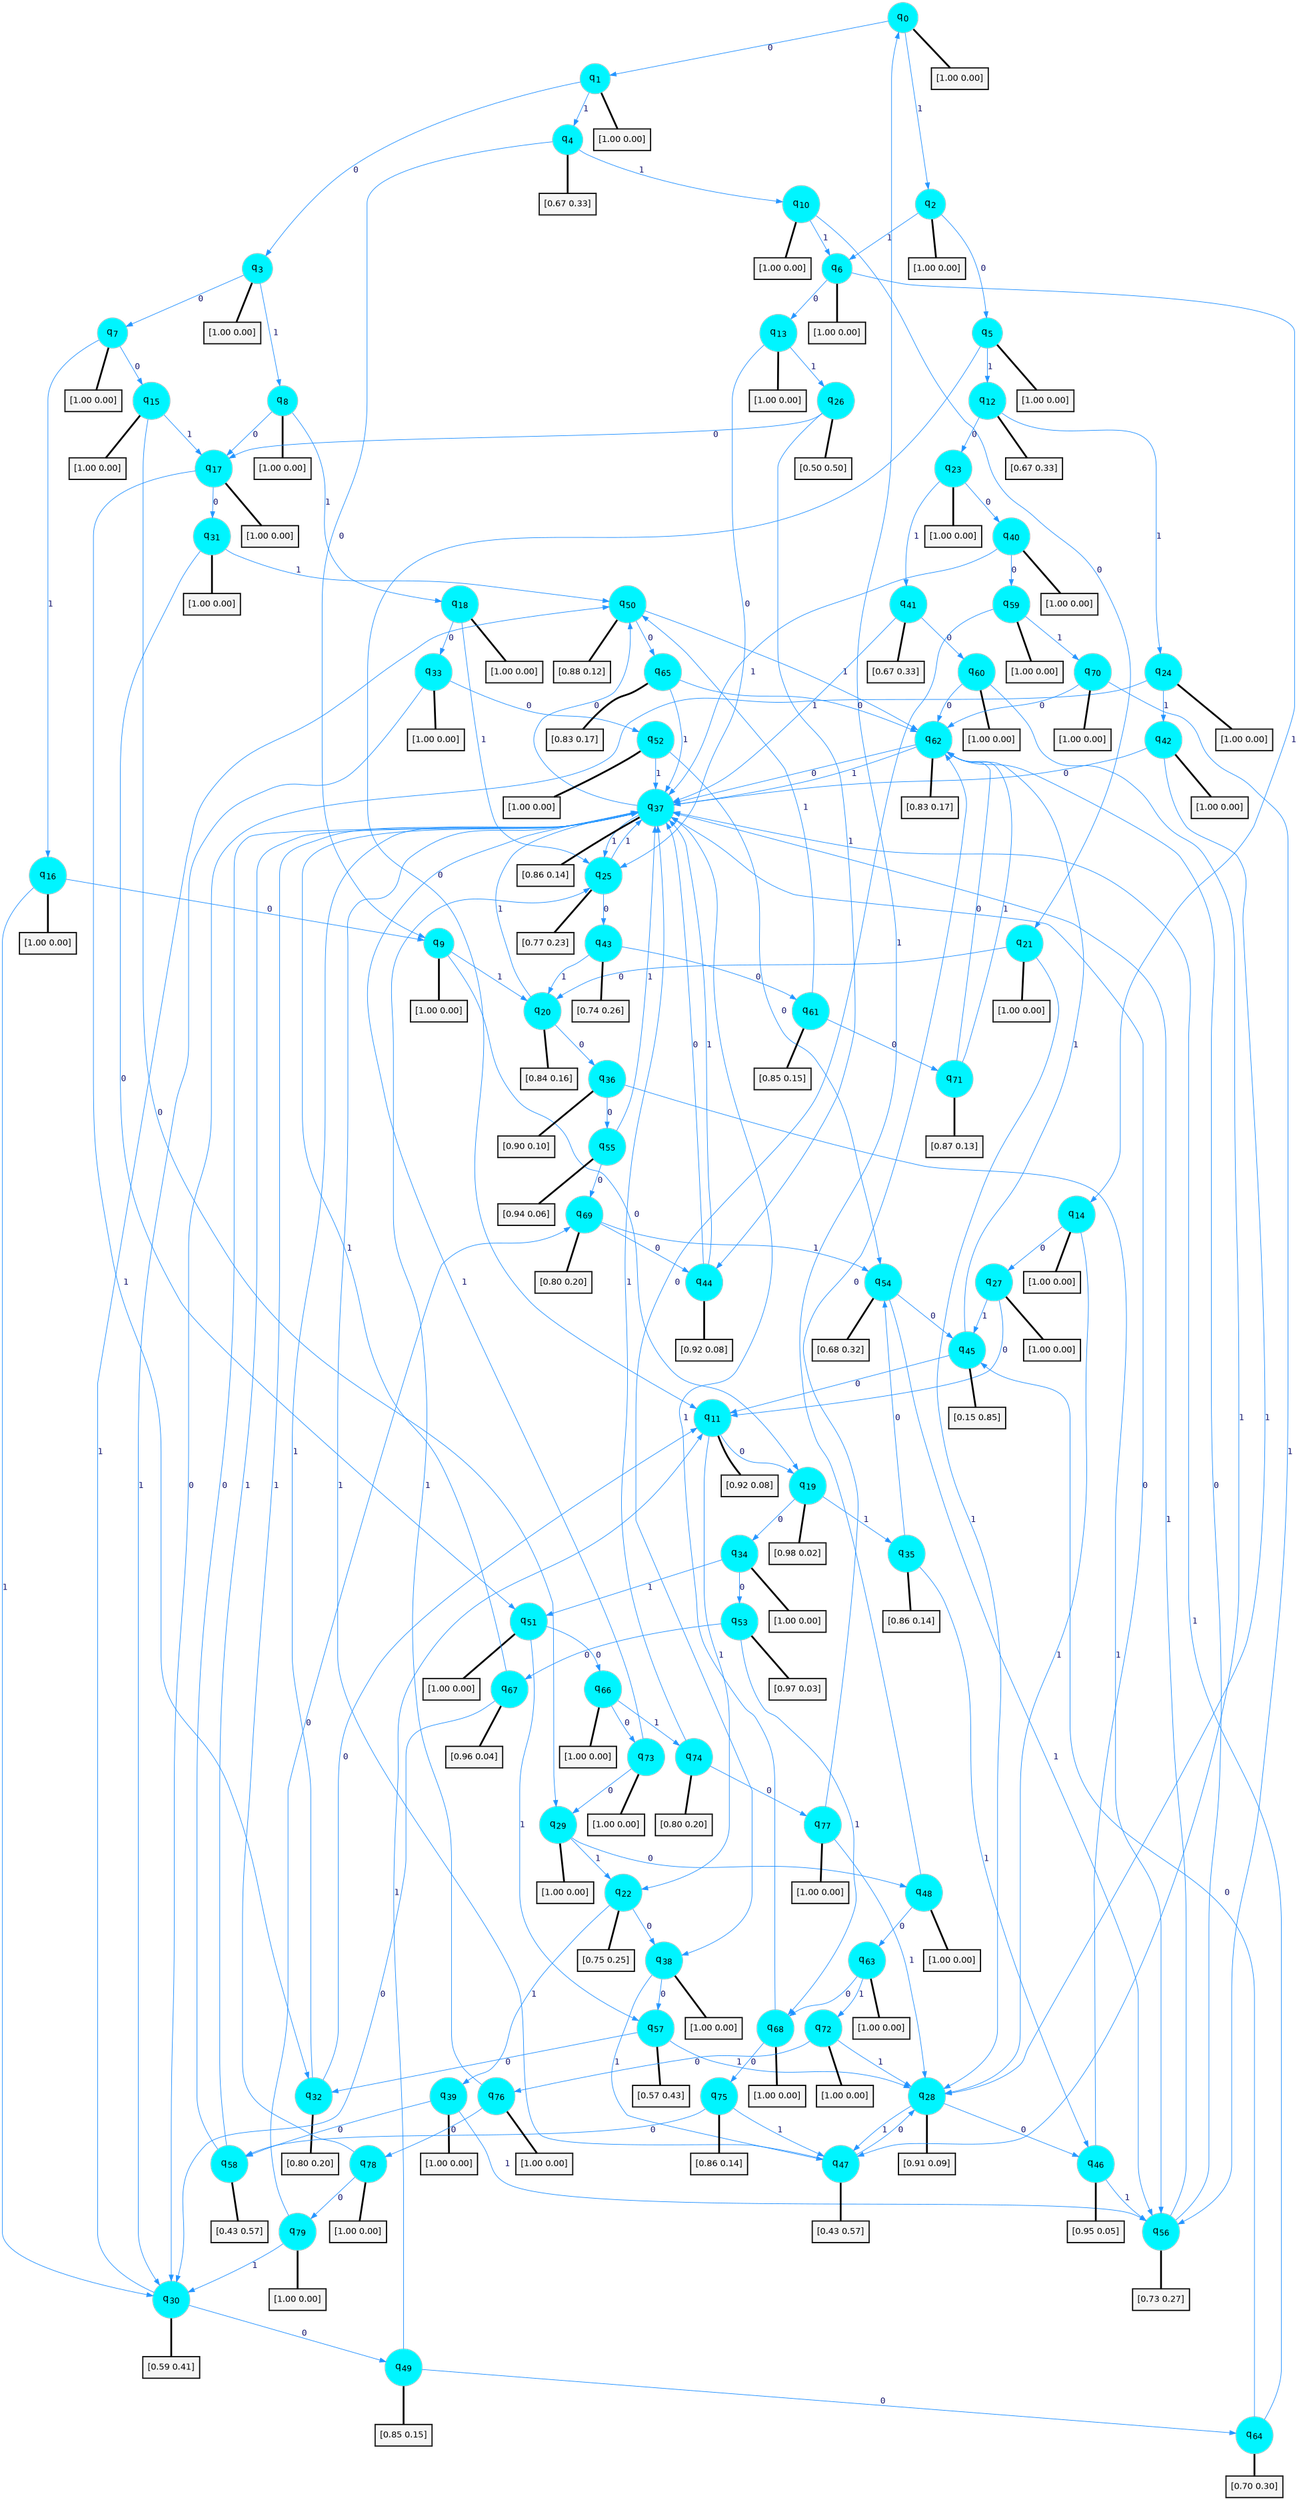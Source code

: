 digraph G {
graph [
bgcolor=transparent, dpi=300, rankdir=TD, size="40,25"];
node [
color=gray, fillcolor=turquoise1, fontcolor=black, fontname=Helvetica, fontsize=16, fontweight=bold, shape=circle, style=filled];
edge [
arrowsize=1, color=dodgerblue1, fontcolor=midnightblue, fontname=courier, fontweight=bold, penwidth=1, style=solid, weight=20];
0[label=<q<SUB>0</SUB>>];
1[label=<q<SUB>1</SUB>>];
2[label=<q<SUB>2</SUB>>];
3[label=<q<SUB>3</SUB>>];
4[label=<q<SUB>4</SUB>>];
5[label=<q<SUB>5</SUB>>];
6[label=<q<SUB>6</SUB>>];
7[label=<q<SUB>7</SUB>>];
8[label=<q<SUB>8</SUB>>];
9[label=<q<SUB>9</SUB>>];
10[label=<q<SUB>10</SUB>>];
11[label=<q<SUB>11</SUB>>];
12[label=<q<SUB>12</SUB>>];
13[label=<q<SUB>13</SUB>>];
14[label=<q<SUB>14</SUB>>];
15[label=<q<SUB>15</SUB>>];
16[label=<q<SUB>16</SUB>>];
17[label=<q<SUB>17</SUB>>];
18[label=<q<SUB>18</SUB>>];
19[label=<q<SUB>19</SUB>>];
20[label=<q<SUB>20</SUB>>];
21[label=<q<SUB>21</SUB>>];
22[label=<q<SUB>22</SUB>>];
23[label=<q<SUB>23</SUB>>];
24[label=<q<SUB>24</SUB>>];
25[label=<q<SUB>25</SUB>>];
26[label=<q<SUB>26</SUB>>];
27[label=<q<SUB>27</SUB>>];
28[label=<q<SUB>28</SUB>>];
29[label=<q<SUB>29</SUB>>];
30[label=<q<SUB>30</SUB>>];
31[label=<q<SUB>31</SUB>>];
32[label=<q<SUB>32</SUB>>];
33[label=<q<SUB>33</SUB>>];
34[label=<q<SUB>34</SUB>>];
35[label=<q<SUB>35</SUB>>];
36[label=<q<SUB>36</SUB>>];
37[label=<q<SUB>37</SUB>>];
38[label=<q<SUB>38</SUB>>];
39[label=<q<SUB>39</SUB>>];
40[label=<q<SUB>40</SUB>>];
41[label=<q<SUB>41</SUB>>];
42[label=<q<SUB>42</SUB>>];
43[label=<q<SUB>43</SUB>>];
44[label=<q<SUB>44</SUB>>];
45[label=<q<SUB>45</SUB>>];
46[label=<q<SUB>46</SUB>>];
47[label=<q<SUB>47</SUB>>];
48[label=<q<SUB>48</SUB>>];
49[label=<q<SUB>49</SUB>>];
50[label=<q<SUB>50</SUB>>];
51[label=<q<SUB>51</SUB>>];
52[label=<q<SUB>52</SUB>>];
53[label=<q<SUB>53</SUB>>];
54[label=<q<SUB>54</SUB>>];
55[label=<q<SUB>55</SUB>>];
56[label=<q<SUB>56</SUB>>];
57[label=<q<SUB>57</SUB>>];
58[label=<q<SUB>58</SUB>>];
59[label=<q<SUB>59</SUB>>];
60[label=<q<SUB>60</SUB>>];
61[label=<q<SUB>61</SUB>>];
62[label=<q<SUB>62</SUB>>];
63[label=<q<SUB>63</SUB>>];
64[label=<q<SUB>64</SUB>>];
65[label=<q<SUB>65</SUB>>];
66[label=<q<SUB>66</SUB>>];
67[label=<q<SUB>67</SUB>>];
68[label=<q<SUB>68</SUB>>];
69[label=<q<SUB>69</SUB>>];
70[label=<q<SUB>70</SUB>>];
71[label=<q<SUB>71</SUB>>];
72[label=<q<SUB>72</SUB>>];
73[label=<q<SUB>73</SUB>>];
74[label=<q<SUB>74</SUB>>];
75[label=<q<SUB>75</SUB>>];
76[label=<q<SUB>76</SUB>>];
77[label=<q<SUB>77</SUB>>];
78[label=<q<SUB>78</SUB>>];
79[label=<q<SUB>79</SUB>>];
80[label="[1.00 0.00]", shape=box,fontcolor=black, fontname=Helvetica, fontsize=14, penwidth=2, fillcolor=whitesmoke,color=black];
81[label="[1.00 0.00]", shape=box,fontcolor=black, fontname=Helvetica, fontsize=14, penwidth=2, fillcolor=whitesmoke,color=black];
82[label="[1.00 0.00]", shape=box,fontcolor=black, fontname=Helvetica, fontsize=14, penwidth=2, fillcolor=whitesmoke,color=black];
83[label="[1.00 0.00]", shape=box,fontcolor=black, fontname=Helvetica, fontsize=14, penwidth=2, fillcolor=whitesmoke,color=black];
84[label="[0.67 0.33]", shape=box,fontcolor=black, fontname=Helvetica, fontsize=14, penwidth=2, fillcolor=whitesmoke,color=black];
85[label="[1.00 0.00]", shape=box,fontcolor=black, fontname=Helvetica, fontsize=14, penwidth=2, fillcolor=whitesmoke,color=black];
86[label="[1.00 0.00]", shape=box,fontcolor=black, fontname=Helvetica, fontsize=14, penwidth=2, fillcolor=whitesmoke,color=black];
87[label="[1.00 0.00]", shape=box,fontcolor=black, fontname=Helvetica, fontsize=14, penwidth=2, fillcolor=whitesmoke,color=black];
88[label="[1.00 0.00]", shape=box,fontcolor=black, fontname=Helvetica, fontsize=14, penwidth=2, fillcolor=whitesmoke,color=black];
89[label="[1.00 0.00]", shape=box,fontcolor=black, fontname=Helvetica, fontsize=14, penwidth=2, fillcolor=whitesmoke,color=black];
90[label="[1.00 0.00]", shape=box,fontcolor=black, fontname=Helvetica, fontsize=14, penwidth=2, fillcolor=whitesmoke,color=black];
91[label="[0.92 0.08]", shape=box,fontcolor=black, fontname=Helvetica, fontsize=14, penwidth=2, fillcolor=whitesmoke,color=black];
92[label="[0.67 0.33]", shape=box,fontcolor=black, fontname=Helvetica, fontsize=14, penwidth=2, fillcolor=whitesmoke,color=black];
93[label="[1.00 0.00]", shape=box,fontcolor=black, fontname=Helvetica, fontsize=14, penwidth=2, fillcolor=whitesmoke,color=black];
94[label="[1.00 0.00]", shape=box,fontcolor=black, fontname=Helvetica, fontsize=14, penwidth=2, fillcolor=whitesmoke,color=black];
95[label="[1.00 0.00]", shape=box,fontcolor=black, fontname=Helvetica, fontsize=14, penwidth=2, fillcolor=whitesmoke,color=black];
96[label="[1.00 0.00]", shape=box,fontcolor=black, fontname=Helvetica, fontsize=14, penwidth=2, fillcolor=whitesmoke,color=black];
97[label="[1.00 0.00]", shape=box,fontcolor=black, fontname=Helvetica, fontsize=14, penwidth=2, fillcolor=whitesmoke,color=black];
98[label="[1.00 0.00]", shape=box,fontcolor=black, fontname=Helvetica, fontsize=14, penwidth=2, fillcolor=whitesmoke,color=black];
99[label="[0.98 0.02]", shape=box,fontcolor=black, fontname=Helvetica, fontsize=14, penwidth=2, fillcolor=whitesmoke,color=black];
100[label="[0.84 0.16]", shape=box,fontcolor=black, fontname=Helvetica, fontsize=14, penwidth=2, fillcolor=whitesmoke,color=black];
101[label="[1.00 0.00]", shape=box,fontcolor=black, fontname=Helvetica, fontsize=14, penwidth=2, fillcolor=whitesmoke,color=black];
102[label="[0.75 0.25]", shape=box,fontcolor=black, fontname=Helvetica, fontsize=14, penwidth=2, fillcolor=whitesmoke,color=black];
103[label="[1.00 0.00]", shape=box,fontcolor=black, fontname=Helvetica, fontsize=14, penwidth=2, fillcolor=whitesmoke,color=black];
104[label="[1.00 0.00]", shape=box,fontcolor=black, fontname=Helvetica, fontsize=14, penwidth=2, fillcolor=whitesmoke,color=black];
105[label="[0.77 0.23]", shape=box,fontcolor=black, fontname=Helvetica, fontsize=14, penwidth=2, fillcolor=whitesmoke,color=black];
106[label="[0.50 0.50]", shape=box,fontcolor=black, fontname=Helvetica, fontsize=14, penwidth=2, fillcolor=whitesmoke,color=black];
107[label="[1.00 0.00]", shape=box,fontcolor=black, fontname=Helvetica, fontsize=14, penwidth=2, fillcolor=whitesmoke,color=black];
108[label="[0.91 0.09]", shape=box,fontcolor=black, fontname=Helvetica, fontsize=14, penwidth=2, fillcolor=whitesmoke,color=black];
109[label="[1.00 0.00]", shape=box,fontcolor=black, fontname=Helvetica, fontsize=14, penwidth=2, fillcolor=whitesmoke,color=black];
110[label="[0.59 0.41]", shape=box,fontcolor=black, fontname=Helvetica, fontsize=14, penwidth=2, fillcolor=whitesmoke,color=black];
111[label="[1.00 0.00]", shape=box,fontcolor=black, fontname=Helvetica, fontsize=14, penwidth=2, fillcolor=whitesmoke,color=black];
112[label="[0.80 0.20]", shape=box,fontcolor=black, fontname=Helvetica, fontsize=14, penwidth=2, fillcolor=whitesmoke,color=black];
113[label="[1.00 0.00]", shape=box,fontcolor=black, fontname=Helvetica, fontsize=14, penwidth=2, fillcolor=whitesmoke,color=black];
114[label="[1.00 0.00]", shape=box,fontcolor=black, fontname=Helvetica, fontsize=14, penwidth=2, fillcolor=whitesmoke,color=black];
115[label="[0.86 0.14]", shape=box,fontcolor=black, fontname=Helvetica, fontsize=14, penwidth=2, fillcolor=whitesmoke,color=black];
116[label="[0.90 0.10]", shape=box,fontcolor=black, fontname=Helvetica, fontsize=14, penwidth=2, fillcolor=whitesmoke,color=black];
117[label="[0.86 0.14]", shape=box,fontcolor=black, fontname=Helvetica, fontsize=14, penwidth=2, fillcolor=whitesmoke,color=black];
118[label="[1.00 0.00]", shape=box,fontcolor=black, fontname=Helvetica, fontsize=14, penwidth=2, fillcolor=whitesmoke,color=black];
119[label="[1.00 0.00]", shape=box,fontcolor=black, fontname=Helvetica, fontsize=14, penwidth=2, fillcolor=whitesmoke,color=black];
120[label="[1.00 0.00]", shape=box,fontcolor=black, fontname=Helvetica, fontsize=14, penwidth=2, fillcolor=whitesmoke,color=black];
121[label="[0.67 0.33]", shape=box,fontcolor=black, fontname=Helvetica, fontsize=14, penwidth=2, fillcolor=whitesmoke,color=black];
122[label="[1.00 0.00]", shape=box,fontcolor=black, fontname=Helvetica, fontsize=14, penwidth=2, fillcolor=whitesmoke,color=black];
123[label="[0.74 0.26]", shape=box,fontcolor=black, fontname=Helvetica, fontsize=14, penwidth=2, fillcolor=whitesmoke,color=black];
124[label="[0.92 0.08]", shape=box,fontcolor=black, fontname=Helvetica, fontsize=14, penwidth=2, fillcolor=whitesmoke,color=black];
125[label="[0.15 0.85]", shape=box,fontcolor=black, fontname=Helvetica, fontsize=14, penwidth=2, fillcolor=whitesmoke,color=black];
126[label="[0.95 0.05]", shape=box,fontcolor=black, fontname=Helvetica, fontsize=14, penwidth=2, fillcolor=whitesmoke,color=black];
127[label="[0.43 0.57]", shape=box,fontcolor=black, fontname=Helvetica, fontsize=14, penwidth=2, fillcolor=whitesmoke,color=black];
128[label="[1.00 0.00]", shape=box,fontcolor=black, fontname=Helvetica, fontsize=14, penwidth=2, fillcolor=whitesmoke,color=black];
129[label="[0.85 0.15]", shape=box,fontcolor=black, fontname=Helvetica, fontsize=14, penwidth=2, fillcolor=whitesmoke,color=black];
130[label="[0.88 0.12]", shape=box,fontcolor=black, fontname=Helvetica, fontsize=14, penwidth=2, fillcolor=whitesmoke,color=black];
131[label="[1.00 0.00]", shape=box,fontcolor=black, fontname=Helvetica, fontsize=14, penwidth=2, fillcolor=whitesmoke,color=black];
132[label="[1.00 0.00]", shape=box,fontcolor=black, fontname=Helvetica, fontsize=14, penwidth=2, fillcolor=whitesmoke,color=black];
133[label="[0.97 0.03]", shape=box,fontcolor=black, fontname=Helvetica, fontsize=14, penwidth=2, fillcolor=whitesmoke,color=black];
134[label="[0.68 0.32]", shape=box,fontcolor=black, fontname=Helvetica, fontsize=14, penwidth=2, fillcolor=whitesmoke,color=black];
135[label="[0.94 0.06]", shape=box,fontcolor=black, fontname=Helvetica, fontsize=14, penwidth=2, fillcolor=whitesmoke,color=black];
136[label="[0.73 0.27]", shape=box,fontcolor=black, fontname=Helvetica, fontsize=14, penwidth=2, fillcolor=whitesmoke,color=black];
137[label="[0.57 0.43]", shape=box,fontcolor=black, fontname=Helvetica, fontsize=14, penwidth=2, fillcolor=whitesmoke,color=black];
138[label="[0.43 0.57]", shape=box,fontcolor=black, fontname=Helvetica, fontsize=14, penwidth=2, fillcolor=whitesmoke,color=black];
139[label="[1.00 0.00]", shape=box,fontcolor=black, fontname=Helvetica, fontsize=14, penwidth=2, fillcolor=whitesmoke,color=black];
140[label="[1.00 0.00]", shape=box,fontcolor=black, fontname=Helvetica, fontsize=14, penwidth=2, fillcolor=whitesmoke,color=black];
141[label="[0.85 0.15]", shape=box,fontcolor=black, fontname=Helvetica, fontsize=14, penwidth=2, fillcolor=whitesmoke,color=black];
142[label="[0.83 0.17]", shape=box,fontcolor=black, fontname=Helvetica, fontsize=14, penwidth=2, fillcolor=whitesmoke,color=black];
143[label="[1.00 0.00]", shape=box,fontcolor=black, fontname=Helvetica, fontsize=14, penwidth=2, fillcolor=whitesmoke,color=black];
144[label="[0.70 0.30]", shape=box,fontcolor=black, fontname=Helvetica, fontsize=14, penwidth=2, fillcolor=whitesmoke,color=black];
145[label="[0.83 0.17]", shape=box,fontcolor=black, fontname=Helvetica, fontsize=14, penwidth=2, fillcolor=whitesmoke,color=black];
146[label="[1.00 0.00]", shape=box,fontcolor=black, fontname=Helvetica, fontsize=14, penwidth=2, fillcolor=whitesmoke,color=black];
147[label="[0.96 0.04]", shape=box,fontcolor=black, fontname=Helvetica, fontsize=14, penwidth=2, fillcolor=whitesmoke,color=black];
148[label="[1.00 0.00]", shape=box,fontcolor=black, fontname=Helvetica, fontsize=14, penwidth=2, fillcolor=whitesmoke,color=black];
149[label="[0.80 0.20]", shape=box,fontcolor=black, fontname=Helvetica, fontsize=14, penwidth=2, fillcolor=whitesmoke,color=black];
150[label="[1.00 0.00]", shape=box,fontcolor=black, fontname=Helvetica, fontsize=14, penwidth=2, fillcolor=whitesmoke,color=black];
151[label="[0.87 0.13]", shape=box,fontcolor=black, fontname=Helvetica, fontsize=14, penwidth=2, fillcolor=whitesmoke,color=black];
152[label="[1.00 0.00]", shape=box,fontcolor=black, fontname=Helvetica, fontsize=14, penwidth=2, fillcolor=whitesmoke,color=black];
153[label="[1.00 0.00]", shape=box,fontcolor=black, fontname=Helvetica, fontsize=14, penwidth=2, fillcolor=whitesmoke,color=black];
154[label="[0.80 0.20]", shape=box,fontcolor=black, fontname=Helvetica, fontsize=14, penwidth=2, fillcolor=whitesmoke,color=black];
155[label="[0.86 0.14]", shape=box,fontcolor=black, fontname=Helvetica, fontsize=14, penwidth=2, fillcolor=whitesmoke,color=black];
156[label="[1.00 0.00]", shape=box,fontcolor=black, fontname=Helvetica, fontsize=14, penwidth=2, fillcolor=whitesmoke,color=black];
157[label="[1.00 0.00]", shape=box,fontcolor=black, fontname=Helvetica, fontsize=14, penwidth=2, fillcolor=whitesmoke,color=black];
158[label="[1.00 0.00]", shape=box,fontcolor=black, fontname=Helvetica, fontsize=14, penwidth=2, fillcolor=whitesmoke,color=black];
159[label="[1.00 0.00]", shape=box,fontcolor=black, fontname=Helvetica, fontsize=14, penwidth=2, fillcolor=whitesmoke,color=black];
0->1 [label=0];
0->2 [label=1];
0->80 [arrowhead=none, penwidth=3,color=black];
1->3 [label=0];
1->4 [label=1];
1->81 [arrowhead=none, penwidth=3,color=black];
2->5 [label=0];
2->6 [label=1];
2->82 [arrowhead=none, penwidth=3,color=black];
3->7 [label=0];
3->8 [label=1];
3->83 [arrowhead=none, penwidth=3,color=black];
4->9 [label=0];
4->10 [label=1];
4->84 [arrowhead=none, penwidth=3,color=black];
5->11 [label=0];
5->12 [label=1];
5->85 [arrowhead=none, penwidth=3,color=black];
6->13 [label=0];
6->14 [label=1];
6->86 [arrowhead=none, penwidth=3,color=black];
7->15 [label=0];
7->16 [label=1];
7->87 [arrowhead=none, penwidth=3,color=black];
8->17 [label=0];
8->18 [label=1];
8->88 [arrowhead=none, penwidth=3,color=black];
9->19 [label=0];
9->20 [label=1];
9->89 [arrowhead=none, penwidth=3,color=black];
10->21 [label=0];
10->6 [label=1];
10->90 [arrowhead=none, penwidth=3,color=black];
11->19 [label=0];
11->22 [label=1];
11->91 [arrowhead=none, penwidth=3,color=black];
12->23 [label=0];
12->24 [label=1];
12->92 [arrowhead=none, penwidth=3,color=black];
13->25 [label=0];
13->26 [label=1];
13->93 [arrowhead=none, penwidth=3,color=black];
14->27 [label=0];
14->28 [label=1];
14->94 [arrowhead=none, penwidth=3,color=black];
15->29 [label=0];
15->17 [label=1];
15->95 [arrowhead=none, penwidth=3,color=black];
16->9 [label=0];
16->30 [label=1];
16->96 [arrowhead=none, penwidth=3,color=black];
17->31 [label=0];
17->32 [label=1];
17->97 [arrowhead=none, penwidth=3,color=black];
18->33 [label=0];
18->25 [label=1];
18->98 [arrowhead=none, penwidth=3,color=black];
19->34 [label=0];
19->35 [label=1];
19->99 [arrowhead=none, penwidth=3,color=black];
20->36 [label=0];
20->37 [label=1];
20->100 [arrowhead=none, penwidth=3,color=black];
21->20 [label=0];
21->28 [label=1];
21->101 [arrowhead=none, penwidth=3,color=black];
22->38 [label=0];
22->39 [label=1];
22->102 [arrowhead=none, penwidth=3,color=black];
23->40 [label=0];
23->41 [label=1];
23->103 [arrowhead=none, penwidth=3,color=black];
24->30 [label=0];
24->42 [label=1];
24->104 [arrowhead=none, penwidth=3,color=black];
25->43 [label=0];
25->37 [label=1];
25->105 [arrowhead=none, penwidth=3,color=black];
26->17 [label=0];
26->44 [label=1];
26->106 [arrowhead=none, penwidth=3,color=black];
27->11 [label=0];
27->45 [label=1];
27->107 [arrowhead=none, penwidth=3,color=black];
28->46 [label=0];
28->47 [label=1];
28->108 [arrowhead=none, penwidth=3,color=black];
29->48 [label=0];
29->22 [label=1];
29->109 [arrowhead=none, penwidth=3,color=black];
30->49 [label=0];
30->50 [label=1];
30->110 [arrowhead=none, penwidth=3,color=black];
31->51 [label=0];
31->50 [label=1];
31->111 [arrowhead=none, penwidth=3,color=black];
32->11 [label=0];
32->37 [label=1];
32->112 [arrowhead=none, penwidth=3,color=black];
33->52 [label=0];
33->30 [label=1];
33->113 [arrowhead=none, penwidth=3,color=black];
34->53 [label=0];
34->51 [label=1];
34->114 [arrowhead=none, penwidth=3,color=black];
35->54 [label=0];
35->46 [label=1];
35->115 [arrowhead=none, penwidth=3,color=black];
36->55 [label=0];
36->56 [label=1];
36->116 [arrowhead=none, penwidth=3,color=black];
37->50 [label=0];
37->25 [label=1];
37->117 [arrowhead=none, penwidth=3,color=black];
38->57 [label=0];
38->47 [label=1];
38->118 [arrowhead=none, penwidth=3,color=black];
39->58 [label=0];
39->56 [label=1];
39->119 [arrowhead=none, penwidth=3,color=black];
40->59 [label=0];
40->37 [label=1];
40->120 [arrowhead=none, penwidth=3,color=black];
41->60 [label=0];
41->37 [label=1];
41->121 [arrowhead=none, penwidth=3,color=black];
42->37 [label=0];
42->28 [label=1];
42->122 [arrowhead=none, penwidth=3,color=black];
43->61 [label=0];
43->20 [label=1];
43->123 [arrowhead=none, penwidth=3,color=black];
44->37 [label=0];
44->37 [label=1];
44->124 [arrowhead=none, penwidth=3,color=black];
45->11 [label=0];
45->62 [label=1];
45->125 [arrowhead=none, penwidth=3,color=black];
46->37 [label=0];
46->56 [label=1];
46->126 [arrowhead=none, penwidth=3,color=black];
47->28 [label=0];
47->37 [label=1];
47->127 [arrowhead=none, penwidth=3,color=black];
48->63 [label=0];
48->0 [label=1];
48->128 [arrowhead=none, penwidth=3,color=black];
49->64 [label=0];
49->11 [label=1];
49->129 [arrowhead=none, penwidth=3,color=black];
50->65 [label=0];
50->62 [label=1];
50->130 [arrowhead=none, penwidth=3,color=black];
51->66 [label=0];
51->57 [label=1];
51->131 [arrowhead=none, penwidth=3,color=black];
52->54 [label=0];
52->37 [label=1];
52->132 [arrowhead=none, penwidth=3,color=black];
53->67 [label=0];
53->68 [label=1];
53->133 [arrowhead=none, penwidth=3,color=black];
54->45 [label=0];
54->56 [label=1];
54->134 [arrowhead=none, penwidth=3,color=black];
55->69 [label=0];
55->37 [label=1];
55->135 [arrowhead=none, penwidth=3,color=black];
56->62 [label=0];
56->37 [label=1];
56->136 [arrowhead=none, penwidth=3,color=black];
57->32 [label=0];
57->28 [label=1];
57->137 [arrowhead=none, penwidth=3,color=black];
58->37 [label=0];
58->37 [label=1];
58->138 [arrowhead=none, penwidth=3,color=black];
59->38 [label=0];
59->70 [label=1];
59->139 [arrowhead=none, penwidth=3,color=black];
60->62 [label=0];
60->47 [label=1];
60->140 [arrowhead=none, penwidth=3,color=black];
61->71 [label=0];
61->50 [label=1];
61->141 [arrowhead=none, penwidth=3,color=black];
62->37 [label=0];
62->37 [label=1];
62->142 [arrowhead=none, penwidth=3,color=black];
63->68 [label=0];
63->72 [label=1];
63->143 [arrowhead=none, penwidth=3,color=black];
64->45 [label=0];
64->37 [label=1];
64->144 [arrowhead=none, penwidth=3,color=black];
65->62 [label=0];
65->37 [label=1];
65->145 [arrowhead=none, penwidth=3,color=black];
66->73 [label=0];
66->74 [label=1];
66->146 [arrowhead=none, penwidth=3,color=black];
67->30 [label=0];
67->37 [label=1];
67->147 [arrowhead=none, penwidth=3,color=black];
68->75 [label=0];
68->37 [label=1];
68->148 [arrowhead=none, penwidth=3,color=black];
69->44 [label=0];
69->54 [label=1];
69->149 [arrowhead=none, penwidth=3,color=black];
70->62 [label=0];
70->56 [label=1];
70->150 [arrowhead=none, penwidth=3,color=black];
71->62 [label=0];
71->62 [label=1];
71->151 [arrowhead=none, penwidth=3,color=black];
72->76 [label=0];
72->28 [label=1];
72->152 [arrowhead=none, penwidth=3,color=black];
73->29 [label=0];
73->37 [label=1];
73->153 [arrowhead=none, penwidth=3,color=black];
74->77 [label=0];
74->37 [label=1];
74->154 [arrowhead=none, penwidth=3,color=black];
75->58 [label=0];
75->47 [label=1];
75->155 [arrowhead=none, penwidth=3,color=black];
76->78 [label=0];
76->25 [label=1];
76->156 [arrowhead=none, penwidth=3,color=black];
77->62 [label=0];
77->28 [label=1];
77->157 [arrowhead=none, penwidth=3,color=black];
78->79 [label=0];
78->37 [label=1];
78->158 [arrowhead=none, penwidth=3,color=black];
79->69 [label=0];
79->30 [label=1];
79->159 [arrowhead=none, penwidth=3,color=black];
}

